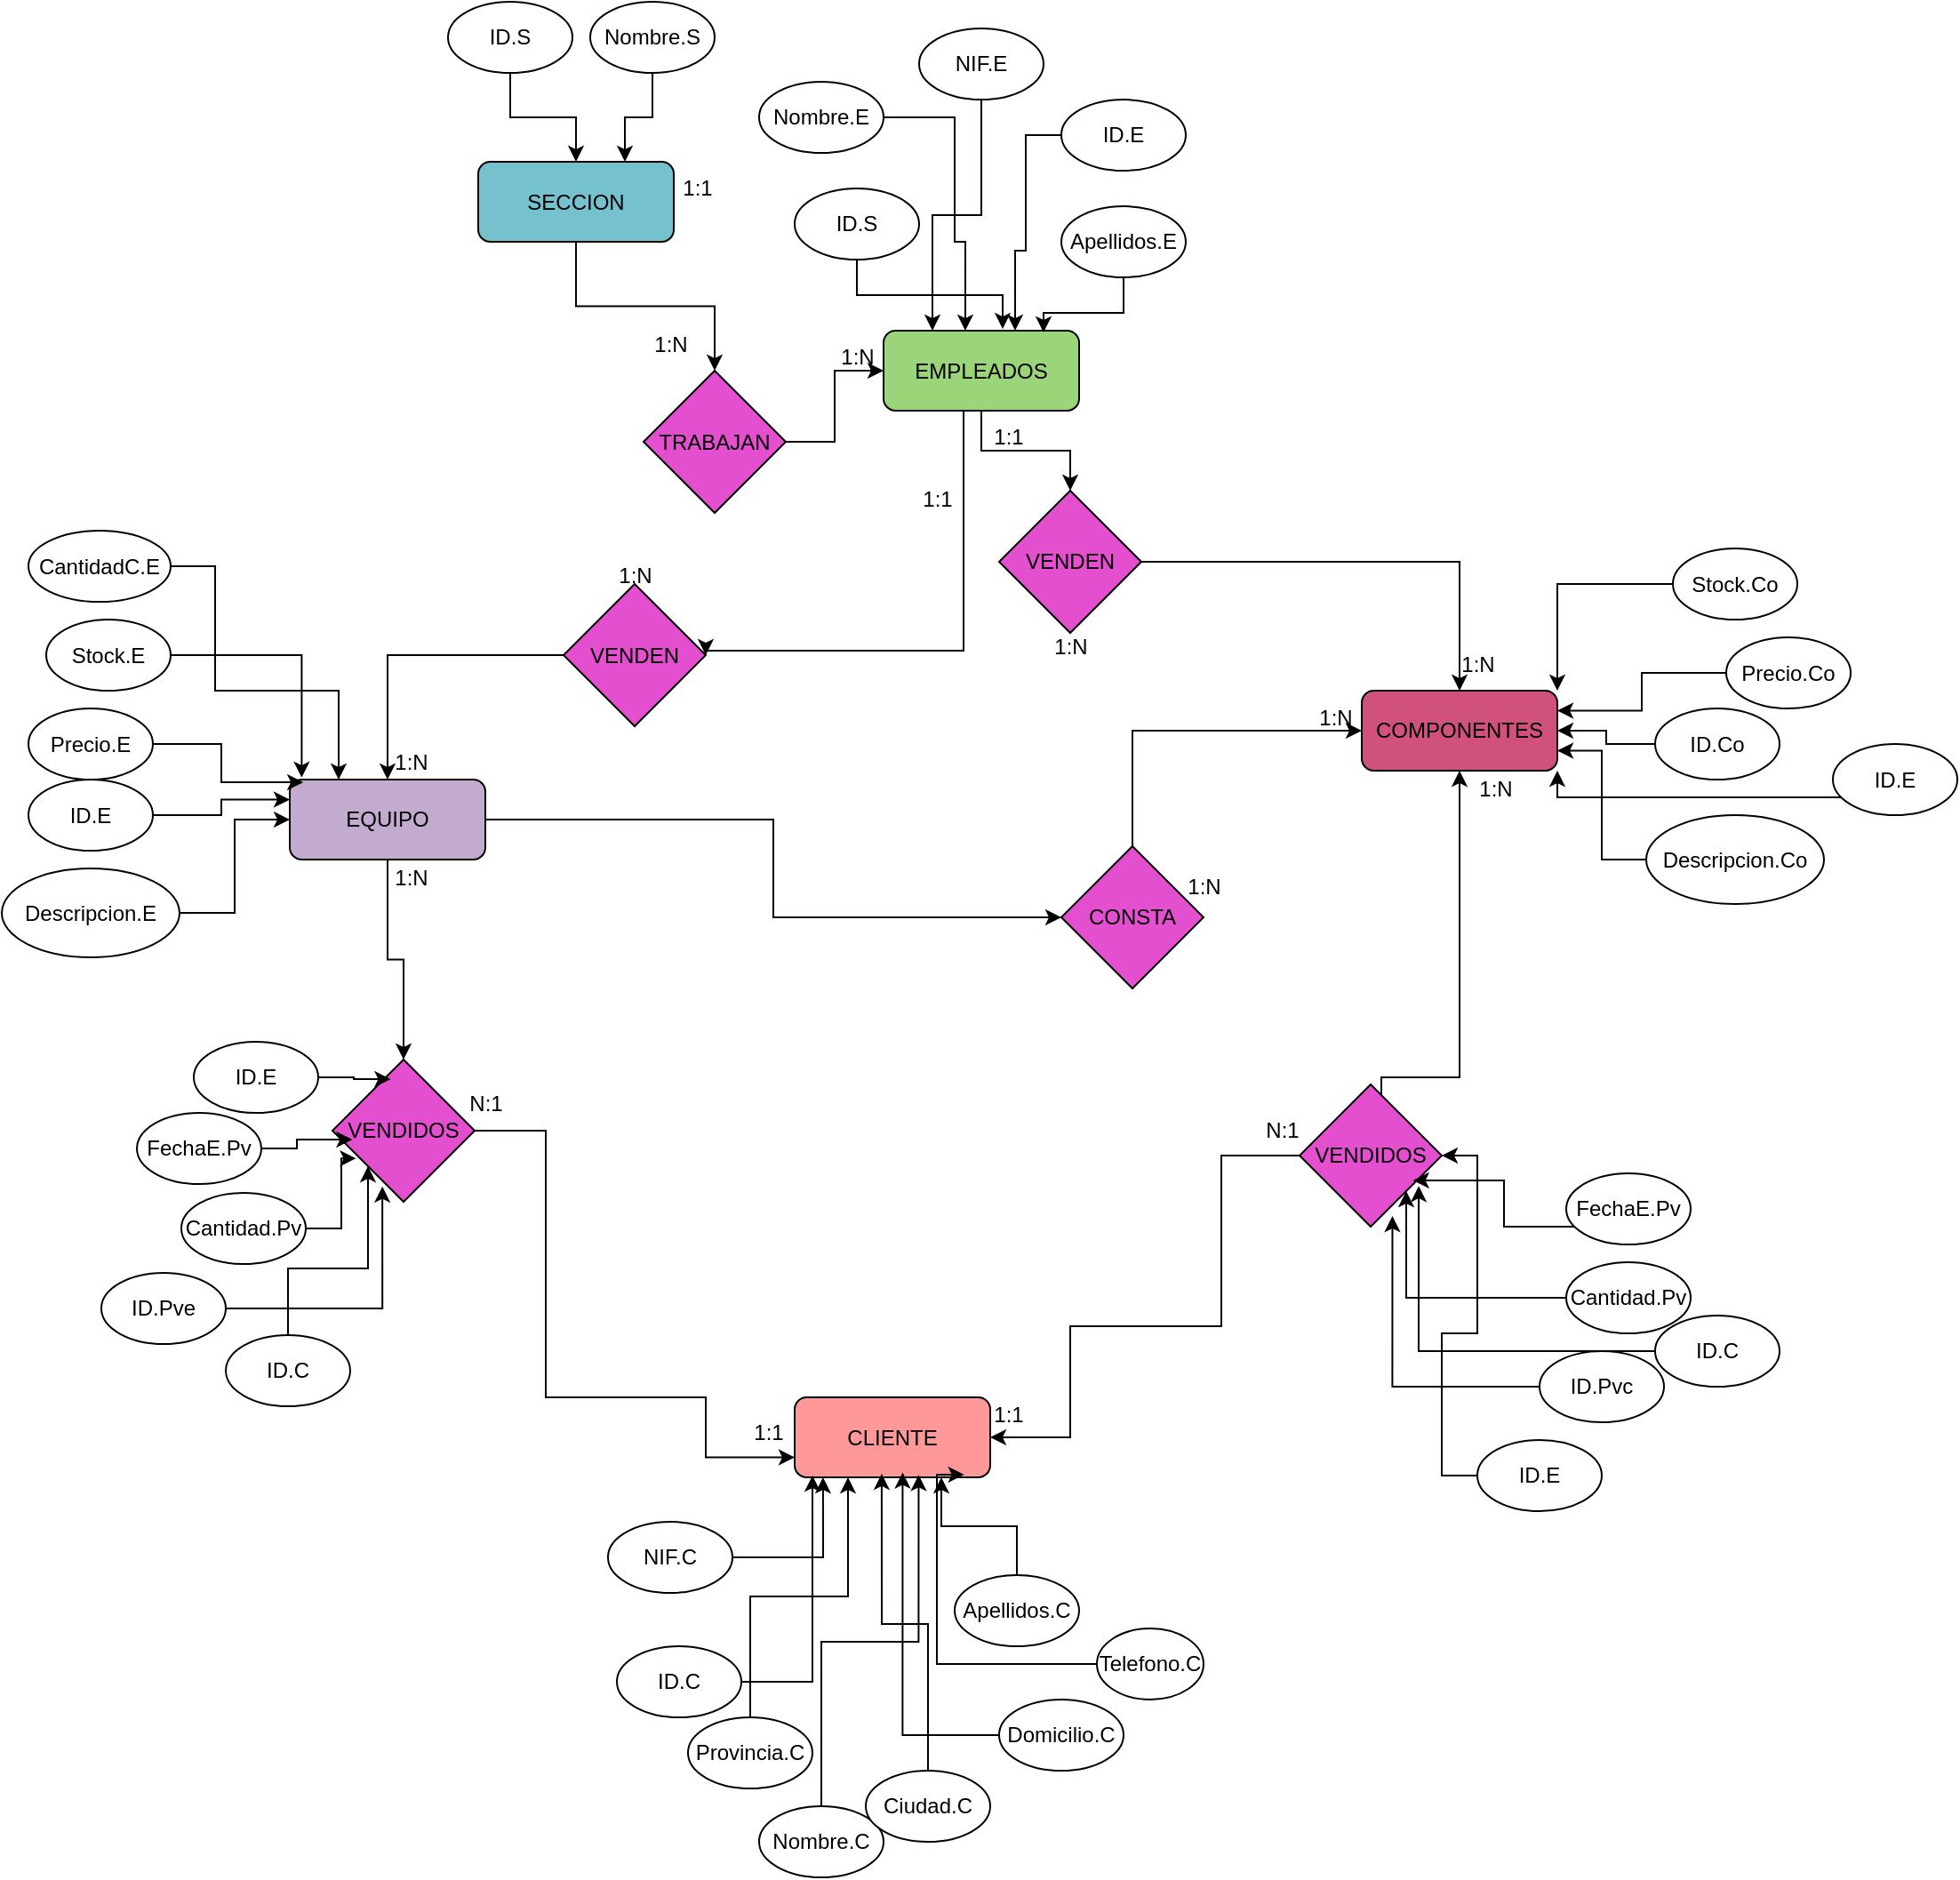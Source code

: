 <mxfile version="26.2.14">
  <diagram name="Page-1" id="uG6kQtADmVbgrD_DwnVc">
    <mxGraphModel dx="2670" dy="2177" grid="1" gridSize="10" guides="1" tooltips="1" connect="1" arrows="1" fold="1" page="1" pageScale="1" pageWidth="827" pageHeight="1169" math="0" shadow="0">
      <root>
        <mxCell id="0" />
        <mxCell id="1" parent="0" />
        <mxCell id="oPdE8PlXWUorUfJiOUyH-1" value="" style="edgeStyle=orthogonalEdgeStyle;rounded=0;orthogonalLoop=1;jettySize=auto;html=1;" edge="1" parent="1" source="oPdE8PlXWUorUfJiOUyH-3" target="oPdE8PlXWUorUfJiOUyH-81">
          <mxGeometry relative="1" as="geometry" />
        </mxCell>
        <mxCell id="oPdE8PlXWUorUfJiOUyH-2" value="" style="edgeStyle=orthogonalEdgeStyle;rounded=0;orthogonalLoop=1;jettySize=auto;html=1;" edge="1" parent="1" source="oPdE8PlXWUorUfJiOUyH-3" target="oPdE8PlXWUorUfJiOUyH-21">
          <mxGeometry relative="1" as="geometry" />
        </mxCell>
        <mxCell id="oPdE8PlXWUorUfJiOUyH-3" value="&lt;div&gt;EQUIPO&lt;span style=&quot;color: rgba(0, 0, 0, 0); font-family: monospace; font-size: 0px; text-align: start; text-wrap-mode: nowrap; background-color: transparent;&quot;&gt;%3CmxGraphModel%3E%3Croot%3E%3CmxCell%20id%3D%220%22%2F%3E%3CmxCell%20id%3D%221%22%20parent%3D%220%22%2F%3E%3CmxCell%20id%3D%222%22%20value%3D%22%26lt%3Bdiv%26gt%3BSUCURSAL%26lt%3B%2Fdiv%26gt%3B%22%20style%3D%22rounded%3D1%3BwhiteSpace%3Dwrap%3Bhtml%3D1%3BfillColor%3D%23FF8000%3B%22%20vertex%3D%221%22%20parent%3D%221%22%3E%3CmxGeometry%20x%3D%22-80%22%20y%3D%22287.5%22%20width%3D%22110%22%20height%3D%2245%22%20as%3D%22geometry%22%2F%3E%3C%2FmxCell%3E%3C%2Froot%3E%3C%2FmxGraphModel%3E&lt;/span&gt;&lt;/div&gt;" style="rounded=1;whiteSpace=wrap;html=1;fillColor=#C3ABD0;" vertex="1" parent="1">
          <mxGeometry x="-524" y="292.5" width="110" height="45" as="geometry" />
        </mxCell>
        <mxCell id="oPdE8PlXWUorUfJiOUyH-4" value="&lt;div&gt;COMPONENTES&lt;/div&gt;" style="rounded=1;whiteSpace=wrap;html=1;fillColor=#D0527C;" vertex="1" parent="1">
          <mxGeometry x="79" y="242.5" width="110" height="45" as="geometry" />
        </mxCell>
        <mxCell id="oPdE8PlXWUorUfJiOUyH-5" value="&lt;div&gt;CLIENTE&lt;/div&gt;" style="rounded=1;whiteSpace=wrap;html=1;fillColor=#FF9999;" vertex="1" parent="1">
          <mxGeometry x="-240" y="640" width="110" height="45" as="geometry" />
        </mxCell>
        <mxCell id="oPdE8PlXWUorUfJiOUyH-6" style="edgeStyle=orthogonalEdgeStyle;rounded=0;orthogonalLoop=1;jettySize=auto;html=1;entryX=0.5;entryY=0;entryDx=0;entryDy=0;" edge="1" parent="1" source="oPdE8PlXWUorUfJiOUyH-8" target="oPdE8PlXWUorUfJiOUyH-16">
          <mxGeometry relative="1" as="geometry" />
        </mxCell>
        <mxCell id="oPdE8PlXWUorUfJiOUyH-7" style="edgeStyle=orthogonalEdgeStyle;rounded=0;orthogonalLoop=1;jettySize=auto;html=1;entryX=1;entryY=0.5;entryDx=0;entryDy=0;" edge="1" parent="1" source="oPdE8PlXWUorUfJiOUyH-8" target="oPdE8PlXWUorUfJiOUyH-14">
          <mxGeometry relative="1" as="geometry">
            <Array as="points">
              <mxPoint x="-145" y="220" />
              <mxPoint x="-290" y="220" />
            </Array>
          </mxGeometry>
        </mxCell>
        <mxCell id="oPdE8PlXWUorUfJiOUyH-8" value="&lt;div&gt;EMPLEADOS&lt;/div&gt;" style="rounded=1;whiteSpace=wrap;html=1;fillColor=#9AD57A;" vertex="1" parent="1">
          <mxGeometry x="-190" y="40" width="110" height="45" as="geometry" />
        </mxCell>
        <mxCell id="oPdE8PlXWUorUfJiOUyH-9" value="" style="edgeStyle=orthogonalEdgeStyle;rounded=0;orthogonalLoop=1;jettySize=auto;html=1;" edge="1" parent="1" source="oPdE8PlXWUorUfJiOUyH-10" target="oPdE8PlXWUorUfJiOUyH-12">
          <mxGeometry relative="1" as="geometry" />
        </mxCell>
        <mxCell id="oPdE8PlXWUorUfJiOUyH-10" value="SECCION" style="rounded=1;whiteSpace=wrap;html=1;fillColor=#75C1CD;" vertex="1" parent="1">
          <mxGeometry x="-418" y="-55" width="110" height="45" as="geometry" />
        </mxCell>
        <mxCell id="oPdE8PlXWUorUfJiOUyH-11" value="" style="edgeStyle=orthogonalEdgeStyle;rounded=0;orthogonalLoop=1;jettySize=auto;html=1;" edge="1" parent="1" source="oPdE8PlXWUorUfJiOUyH-12" target="oPdE8PlXWUorUfJiOUyH-8">
          <mxGeometry relative="1" as="geometry" />
        </mxCell>
        <mxCell id="oPdE8PlXWUorUfJiOUyH-12" value="TRABAJAN" style="rhombus;whiteSpace=wrap;html=1;fillColor=#E44FCF;" vertex="1" parent="1">
          <mxGeometry x="-325" y="62.5" width="80" height="80" as="geometry" />
        </mxCell>
        <mxCell id="oPdE8PlXWUorUfJiOUyH-13" value="" style="edgeStyle=orthogonalEdgeStyle;rounded=0;orthogonalLoop=1;jettySize=auto;html=1;" edge="1" parent="1" source="oPdE8PlXWUorUfJiOUyH-14" target="oPdE8PlXWUorUfJiOUyH-3">
          <mxGeometry relative="1" as="geometry" />
        </mxCell>
        <mxCell id="oPdE8PlXWUorUfJiOUyH-14" value="VENDEN" style="rhombus;whiteSpace=wrap;html=1;fillColor=#E44FCF;" vertex="1" parent="1">
          <mxGeometry x="-370" y="182.5" width="80" height="80" as="geometry" />
        </mxCell>
        <mxCell id="oPdE8PlXWUorUfJiOUyH-15" value="" style="edgeStyle=orthogonalEdgeStyle;rounded=0;orthogonalLoop=1;jettySize=auto;html=1;" edge="1" parent="1" source="oPdE8PlXWUorUfJiOUyH-16" target="oPdE8PlXWUorUfJiOUyH-4">
          <mxGeometry relative="1" as="geometry" />
        </mxCell>
        <mxCell id="oPdE8PlXWUorUfJiOUyH-16" value="VENDEN" style="rhombus;whiteSpace=wrap;html=1;fillColor=#E44FCF;" vertex="1" parent="1">
          <mxGeometry x="-125" y="130" width="80" height="80" as="geometry" />
        </mxCell>
        <mxCell id="oPdE8PlXWUorUfJiOUyH-17" value="" style="edgeStyle=orthogonalEdgeStyle;rounded=0;orthogonalLoop=1;jettySize=auto;html=1;" edge="1" parent="1" source="oPdE8PlXWUorUfJiOUyH-19" target="oPdE8PlXWUorUfJiOUyH-4">
          <mxGeometry relative="1" as="geometry">
            <Array as="points">
              <mxPoint x="90" y="460" />
              <mxPoint x="134" y="460" />
            </Array>
          </mxGeometry>
        </mxCell>
        <mxCell id="oPdE8PlXWUorUfJiOUyH-18" style="edgeStyle=orthogonalEdgeStyle;rounded=0;orthogonalLoop=1;jettySize=auto;html=1;entryX=1;entryY=0.5;entryDx=0;entryDy=0;" edge="1" parent="1" source="oPdE8PlXWUorUfJiOUyH-19" target="oPdE8PlXWUorUfJiOUyH-5">
          <mxGeometry relative="1" as="geometry">
            <Array as="points">
              <mxPoint y="600" />
              <mxPoint x="-85" y="600" />
              <mxPoint x="-85" y="663" />
            </Array>
          </mxGeometry>
        </mxCell>
        <mxCell id="oPdE8PlXWUorUfJiOUyH-19" value="VENDIDOS" style="rhombus;whiteSpace=wrap;html=1;fillColor=#E44FCF;" vertex="1" parent="1">
          <mxGeometry x="44" y="464" width="80" height="80" as="geometry" />
        </mxCell>
        <mxCell id="oPdE8PlXWUorUfJiOUyH-20" style="edgeStyle=orthogonalEdgeStyle;rounded=0;orthogonalLoop=1;jettySize=auto;html=1;entryX=0;entryY=0.75;entryDx=0;entryDy=0;" edge="1" parent="1" source="oPdE8PlXWUorUfJiOUyH-21" target="oPdE8PlXWUorUfJiOUyH-5">
          <mxGeometry relative="1" as="geometry">
            <Array as="points">
              <mxPoint x="-380" y="640" />
              <mxPoint x="-290" y="640" />
              <mxPoint x="-290" y="674" />
            </Array>
          </mxGeometry>
        </mxCell>
        <mxCell id="oPdE8PlXWUorUfJiOUyH-21" value="VENDIDOS" style="rhombus;whiteSpace=wrap;html=1;fillColor=#E44FCF;" vertex="1" parent="1">
          <mxGeometry x="-500" y="450" width="80" height="80" as="geometry" />
        </mxCell>
        <mxCell id="oPdE8PlXWUorUfJiOUyH-22" value="Nombre.E" style="ellipse;whiteSpace=wrap;html=1;" vertex="1" parent="1">
          <mxGeometry x="-260" y="-100" width="70" height="40" as="geometry" />
        </mxCell>
        <mxCell id="oPdE8PlXWUorUfJiOUyH-23" value="Apellidos.E" style="ellipse;whiteSpace=wrap;html=1;" vertex="1" parent="1">
          <mxGeometry x="-90" y="-30" width="70" height="40" as="geometry" />
        </mxCell>
        <mxCell id="oPdE8PlXWUorUfJiOUyH-24" value="ID.E" style="ellipse;whiteSpace=wrap;html=1;" vertex="1" parent="1">
          <mxGeometry x="-90" y="-90" width="70" height="40" as="geometry" />
        </mxCell>
        <mxCell id="oPdE8PlXWUorUfJiOUyH-25" style="edgeStyle=orthogonalEdgeStyle;rounded=0;orthogonalLoop=1;jettySize=auto;html=1;entryX=0.25;entryY=0;entryDx=0;entryDy=0;" edge="1" parent="1" source="oPdE8PlXWUorUfJiOUyH-26" target="oPdE8PlXWUorUfJiOUyH-8">
          <mxGeometry relative="1" as="geometry" />
        </mxCell>
        <mxCell id="oPdE8PlXWUorUfJiOUyH-26" value="NIF.E" style="ellipse;whiteSpace=wrap;html=1;" vertex="1" parent="1">
          <mxGeometry x="-170" y="-130" width="70" height="40" as="geometry" />
        </mxCell>
        <mxCell id="oPdE8PlXWUorUfJiOUyH-27" value="ID.S" style="ellipse;whiteSpace=wrap;html=1;" vertex="1" parent="1">
          <mxGeometry x="-240" y="-40" width="70" height="40" as="geometry" />
        </mxCell>
        <mxCell id="oPdE8PlXWUorUfJiOUyH-28" style="edgeStyle=orthogonalEdgeStyle;rounded=0;orthogonalLoop=1;jettySize=auto;html=1;entryX=0.818;entryY=0.022;entryDx=0;entryDy=0;entryPerimeter=0;" edge="1" parent="1" source="oPdE8PlXWUorUfJiOUyH-23" target="oPdE8PlXWUorUfJiOUyH-8">
          <mxGeometry relative="1" as="geometry" />
        </mxCell>
        <mxCell id="oPdE8PlXWUorUfJiOUyH-29" style="edgeStyle=orthogonalEdgeStyle;rounded=0;orthogonalLoop=1;jettySize=auto;html=1;entryX=0.609;entryY=-0.022;entryDx=0;entryDy=0;entryPerimeter=0;" edge="1" parent="1" source="oPdE8PlXWUorUfJiOUyH-27" target="oPdE8PlXWUorUfJiOUyH-8">
          <mxGeometry relative="1" as="geometry" />
        </mxCell>
        <mxCell id="oPdE8PlXWUorUfJiOUyH-30" style="edgeStyle=orthogonalEdgeStyle;rounded=0;orthogonalLoop=1;jettySize=auto;html=1;entryX=0.418;entryY=0;entryDx=0;entryDy=0;entryPerimeter=0;" edge="1" parent="1" source="oPdE8PlXWUorUfJiOUyH-22" target="oPdE8PlXWUorUfJiOUyH-8">
          <mxGeometry relative="1" as="geometry">
            <Array as="points">
              <mxPoint x="-150" y="-80" />
              <mxPoint x="-150" y="-10" />
              <mxPoint x="-144" y="-10" />
            </Array>
          </mxGeometry>
        </mxCell>
        <mxCell id="oPdE8PlXWUorUfJiOUyH-31" style="edgeStyle=orthogonalEdgeStyle;rounded=0;orthogonalLoop=1;jettySize=auto;html=1;" edge="1" parent="1" source="oPdE8PlXWUorUfJiOUyH-24">
          <mxGeometry relative="1" as="geometry">
            <mxPoint x="-116" y="40" as="targetPoint" />
            <Array as="points">
              <mxPoint x="-110" y="-70" />
              <mxPoint x="-110" y="-5" />
              <mxPoint x="-116" y="-5" />
            </Array>
          </mxGeometry>
        </mxCell>
        <mxCell id="oPdE8PlXWUorUfJiOUyH-32" value="Nombre.C" style="ellipse;whiteSpace=wrap;html=1;direction=west;" vertex="1" parent="1">
          <mxGeometry x="-260" y="870" width="70" height="40" as="geometry" />
        </mxCell>
        <mxCell id="oPdE8PlXWUorUfJiOUyH-33" style="edgeStyle=orthogonalEdgeStyle;rounded=0;orthogonalLoop=1;jettySize=auto;html=1;entryX=0.75;entryY=1;entryDx=0;entryDy=0;" edge="1" parent="1" source="oPdE8PlXWUorUfJiOUyH-34" target="oPdE8PlXWUorUfJiOUyH-5">
          <mxGeometry relative="1" as="geometry" />
        </mxCell>
        <mxCell id="oPdE8PlXWUorUfJiOUyH-34" value="Apellidos.C" style="ellipse;whiteSpace=wrap;html=1;" vertex="1" parent="1">
          <mxGeometry x="-150" y="740" width="70" height="40" as="geometry" />
        </mxCell>
        <mxCell id="oPdE8PlXWUorUfJiOUyH-35" value="ID.C" style="ellipse;whiteSpace=wrap;html=1;" vertex="1" parent="1">
          <mxGeometry x="-340" y="780" width="70" height="40" as="geometry" />
        </mxCell>
        <mxCell id="oPdE8PlXWUorUfJiOUyH-36" value="Domicilio.C" style="ellipse;whiteSpace=wrap;html=1;" vertex="1" parent="1">
          <mxGeometry x="-125" y="810" width="70" height="40" as="geometry" />
        </mxCell>
        <mxCell id="oPdE8PlXWUorUfJiOUyH-37" value="Telefono.C" style="ellipse;whiteSpace=wrap;html=1;" vertex="1" parent="1">
          <mxGeometry x="-70" y="770" width="60" height="40" as="geometry" />
        </mxCell>
        <mxCell id="oPdE8PlXWUorUfJiOUyH-38" value="NIF.C" style="ellipse;whiteSpace=wrap;html=1;" vertex="1" parent="1">
          <mxGeometry x="-345" y="710" width="70" height="40" as="geometry" />
        </mxCell>
        <mxCell id="oPdE8PlXWUorUfJiOUyH-39" value="Ciudad.C" style="ellipse;whiteSpace=wrap;html=1;" vertex="1" parent="1">
          <mxGeometry x="-200" y="850" width="70" height="40" as="geometry" />
        </mxCell>
        <mxCell id="oPdE8PlXWUorUfJiOUyH-40" style="edgeStyle=orthogonalEdgeStyle;rounded=0;orthogonalLoop=1;jettySize=auto;html=1;" edge="1" parent="1" source="oPdE8PlXWUorUfJiOUyH-41" target="oPdE8PlXWUorUfJiOUyH-5">
          <mxGeometry relative="1" as="geometry">
            <mxPoint x="-210" y="690" as="targetPoint" />
            <Array as="points">
              <mxPoint x="-265" y="752" />
              <mxPoint x="-210" y="752" />
            </Array>
          </mxGeometry>
        </mxCell>
        <mxCell id="oPdE8PlXWUorUfJiOUyH-41" value="Provincia.C" style="ellipse;whiteSpace=wrap;html=1;" vertex="1" parent="1">
          <mxGeometry x="-300" y="820" width="70" height="40" as="geometry" />
        </mxCell>
        <mxCell id="oPdE8PlXWUorUfJiOUyH-42" style="edgeStyle=orthogonalEdgeStyle;rounded=0;orthogonalLoop=1;jettySize=auto;html=1;entryX=0.634;entryY=0.97;entryDx=0;entryDy=0;entryPerimeter=0;" edge="1" parent="1" source="oPdE8PlXWUorUfJiOUyH-32" target="oPdE8PlXWUorUfJiOUyH-5">
          <mxGeometry relative="1" as="geometry" />
        </mxCell>
        <mxCell id="oPdE8PlXWUorUfJiOUyH-43" style="edgeStyle=orthogonalEdgeStyle;rounded=0;orthogonalLoop=1;jettySize=auto;html=1;entryX=0.145;entryY=1;entryDx=0;entryDy=0;entryPerimeter=0;" edge="1" parent="1" source="oPdE8PlXWUorUfJiOUyH-38" target="oPdE8PlXWUorUfJiOUyH-5">
          <mxGeometry relative="1" as="geometry" />
        </mxCell>
        <mxCell id="oPdE8PlXWUorUfJiOUyH-44" style="edgeStyle=orthogonalEdgeStyle;rounded=0;orthogonalLoop=1;jettySize=auto;html=1;entryX=0.091;entryY=0.978;entryDx=0;entryDy=0;entryPerimeter=0;" edge="1" parent="1" source="oPdE8PlXWUorUfJiOUyH-35" target="oPdE8PlXWUorUfJiOUyH-5">
          <mxGeometry relative="1" as="geometry" />
        </mxCell>
        <mxCell id="oPdE8PlXWUorUfJiOUyH-45" style="edgeStyle=orthogonalEdgeStyle;rounded=0;orthogonalLoop=1;jettySize=auto;html=1;entryX=0.445;entryY=0.955;entryDx=0;entryDy=0;entryPerimeter=0;" edge="1" parent="1" source="oPdE8PlXWUorUfJiOUyH-39" target="oPdE8PlXWUorUfJiOUyH-5">
          <mxGeometry relative="1" as="geometry" />
        </mxCell>
        <mxCell id="oPdE8PlXWUorUfJiOUyH-46" style="edgeStyle=orthogonalEdgeStyle;rounded=0;orthogonalLoop=1;jettySize=auto;html=1;entryX=0.552;entryY=0.939;entryDx=0;entryDy=0;entryPerimeter=0;" edge="1" parent="1" source="oPdE8PlXWUorUfJiOUyH-36" target="oPdE8PlXWUorUfJiOUyH-5">
          <mxGeometry relative="1" as="geometry" />
        </mxCell>
        <mxCell id="oPdE8PlXWUorUfJiOUyH-47" value="" style="edgeStyle=orthogonalEdgeStyle;rounded=0;orthogonalLoop=1;jettySize=auto;html=1;" edge="1" parent="1" source="oPdE8PlXWUorUfJiOUyH-48" target="oPdE8PlXWUorUfJiOUyH-4">
          <mxGeometry relative="1" as="geometry" />
        </mxCell>
        <mxCell id="oPdE8PlXWUorUfJiOUyH-48" value="ID.Co" style="ellipse;whiteSpace=wrap;html=1;" vertex="1" parent="1">
          <mxGeometry x="244" y="252.5" width="70" height="40" as="geometry" />
        </mxCell>
        <mxCell id="oPdE8PlXWUorUfJiOUyH-49" style="edgeStyle=orthogonalEdgeStyle;rounded=0;orthogonalLoop=1;jettySize=auto;html=1;entryX=1;entryY=0.75;entryDx=0;entryDy=0;" edge="1" parent="1" source="oPdE8PlXWUorUfJiOUyH-50" target="oPdE8PlXWUorUfJiOUyH-4">
          <mxGeometry relative="1" as="geometry" />
        </mxCell>
        <mxCell id="oPdE8PlXWUorUfJiOUyH-50" value="Descripcion.Co" style="ellipse;whiteSpace=wrap;html=1;" vertex="1" parent="1">
          <mxGeometry x="239" y="312.5" width="100" height="50" as="geometry" />
        </mxCell>
        <mxCell id="oPdE8PlXWUorUfJiOUyH-51" style="edgeStyle=orthogonalEdgeStyle;rounded=0;orthogonalLoop=1;jettySize=auto;html=1;entryX=1;entryY=0.25;entryDx=0;entryDy=0;" edge="1" parent="1" source="oPdE8PlXWUorUfJiOUyH-52" target="oPdE8PlXWUorUfJiOUyH-4">
          <mxGeometry relative="1" as="geometry" />
        </mxCell>
        <mxCell id="oPdE8PlXWUorUfJiOUyH-52" value="Precio.Co" style="ellipse;whiteSpace=wrap;html=1;" vertex="1" parent="1">
          <mxGeometry x="284" y="212.5" width="70" height="40" as="geometry" />
        </mxCell>
        <mxCell id="oPdE8PlXWUorUfJiOUyH-53" style="edgeStyle=orthogonalEdgeStyle;rounded=0;orthogonalLoop=1;jettySize=auto;html=1;entryX=1;entryY=0;entryDx=0;entryDy=0;" edge="1" parent="1" source="oPdE8PlXWUorUfJiOUyH-54" target="oPdE8PlXWUorUfJiOUyH-4">
          <mxGeometry relative="1" as="geometry" />
        </mxCell>
        <mxCell id="oPdE8PlXWUorUfJiOUyH-54" value="Stock.Co" style="ellipse;whiteSpace=wrap;html=1;" vertex="1" parent="1">
          <mxGeometry x="254" y="162.5" width="70" height="40" as="geometry" />
        </mxCell>
        <mxCell id="oPdE8PlXWUorUfJiOUyH-55" style="edgeStyle=orthogonalEdgeStyle;rounded=0;orthogonalLoop=1;jettySize=auto;html=1;entryX=0;entryY=0.25;entryDx=0;entryDy=0;" edge="1" parent="1" source="oPdE8PlXWUorUfJiOUyH-56" target="oPdE8PlXWUorUfJiOUyH-3">
          <mxGeometry relative="1" as="geometry">
            <mxPoint x="-526" y="302.5" as="targetPoint" />
          </mxGeometry>
        </mxCell>
        <mxCell id="oPdE8PlXWUorUfJiOUyH-56" value="ID.E" style="ellipse;whiteSpace=wrap;html=1;" vertex="1" parent="1">
          <mxGeometry x="-671" y="292.5" width="70" height="40" as="geometry" />
        </mxCell>
        <mxCell id="oPdE8PlXWUorUfJiOUyH-57" style="edgeStyle=orthogonalEdgeStyle;rounded=0;orthogonalLoop=1;jettySize=auto;html=1;entryX=0;entryY=0.5;entryDx=0;entryDy=0;" edge="1" parent="1" source="oPdE8PlXWUorUfJiOUyH-58" target="oPdE8PlXWUorUfJiOUyH-3">
          <mxGeometry relative="1" as="geometry" />
        </mxCell>
        <mxCell id="oPdE8PlXWUorUfJiOUyH-58" value="Descripcion.E" style="ellipse;whiteSpace=wrap;html=1;" vertex="1" parent="1">
          <mxGeometry x="-686" y="342.5" width="100" height="50" as="geometry" />
        </mxCell>
        <mxCell id="oPdE8PlXWUorUfJiOUyH-59" value="Precio.E" style="ellipse;whiteSpace=wrap;html=1;" vertex="1" parent="1">
          <mxGeometry x="-671" y="252.5" width="70" height="40" as="geometry" />
        </mxCell>
        <mxCell id="oPdE8PlXWUorUfJiOUyH-60" value="Stock.E" style="ellipse;whiteSpace=wrap;html=1;" vertex="1" parent="1">
          <mxGeometry x="-661" y="202.5" width="70" height="40" as="geometry" />
        </mxCell>
        <mxCell id="oPdE8PlXWUorUfJiOUyH-61" style="edgeStyle=orthogonalEdgeStyle;rounded=0;orthogonalLoop=1;jettySize=auto;html=1;entryX=0.069;entryY=0.034;entryDx=0;entryDy=0;entryPerimeter=0;" edge="1" parent="1" source="oPdE8PlXWUorUfJiOUyH-59" target="oPdE8PlXWUorUfJiOUyH-3">
          <mxGeometry relative="1" as="geometry" />
        </mxCell>
        <mxCell id="oPdE8PlXWUorUfJiOUyH-62" style="edgeStyle=orthogonalEdgeStyle;rounded=0;orthogonalLoop=1;jettySize=auto;html=1;entryX=0.061;entryY=-0.024;entryDx=0;entryDy=0;entryPerimeter=0;" edge="1" parent="1" source="oPdE8PlXWUorUfJiOUyH-60" target="oPdE8PlXWUorUfJiOUyH-3">
          <mxGeometry relative="1" as="geometry" />
        </mxCell>
        <mxCell id="oPdE8PlXWUorUfJiOUyH-63" style="edgeStyle=orthogonalEdgeStyle;rounded=0;orthogonalLoop=1;jettySize=auto;html=1;entryX=0.867;entryY=0.966;entryDx=0;entryDy=0;entryPerimeter=0;" edge="1" parent="1" source="oPdE8PlXWUorUfJiOUyH-37" target="oPdE8PlXWUorUfJiOUyH-5">
          <mxGeometry relative="1" as="geometry">
            <Array as="points">
              <mxPoint x="-160" y="790" />
              <mxPoint x="-160" y="683" />
            </Array>
          </mxGeometry>
        </mxCell>
        <mxCell id="oPdE8PlXWUorUfJiOUyH-64" style="edgeStyle=orthogonalEdgeStyle;rounded=0;orthogonalLoop=1;jettySize=auto;html=1;entryX=1;entryY=1;entryDx=0;entryDy=0;" edge="1" parent="1" source="oPdE8PlXWUorUfJiOUyH-65" target="oPdE8PlXWUorUfJiOUyH-19">
          <mxGeometry relative="1" as="geometry" />
        </mxCell>
        <mxCell id="oPdE8PlXWUorUfJiOUyH-65" value="Cantidad.Pv" style="ellipse;whiteSpace=wrap;html=1;" vertex="1" parent="1">
          <mxGeometry x="194" y="564" width="70" height="40" as="geometry" />
        </mxCell>
        <mxCell id="oPdE8PlXWUorUfJiOUyH-66" value="FechaE.Pv" style="ellipse;whiteSpace=wrap;html=1;" vertex="1" parent="1">
          <mxGeometry x="194" y="514" width="70" height="40" as="geometry" />
        </mxCell>
        <mxCell id="oPdE8PlXWUorUfJiOUyH-67" style="edgeStyle=orthogonalEdgeStyle;rounded=0;orthogonalLoop=1;jettySize=auto;html=1;entryX=0.798;entryY=0.675;entryDx=0;entryDy=0;entryPerimeter=0;" edge="1" parent="1" source="oPdE8PlXWUorUfJiOUyH-66" target="oPdE8PlXWUorUfJiOUyH-19">
          <mxGeometry relative="1" as="geometry">
            <Array as="points">
              <mxPoint x="159" y="544" />
              <mxPoint x="159" y="518" />
            </Array>
          </mxGeometry>
        </mxCell>
        <mxCell id="oPdE8PlXWUorUfJiOUyH-68" value="Cantidad.Pv" style="ellipse;whiteSpace=wrap;html=1;" vertex="1" parent="1">
          <mxGeometry x="-585" y="525" width="70" height="40" as="geometry" />
        </mxCell>
        <mxCell id="oPdE8PlXWUorUfJiOUyH-69" value="FechaE.Pv" style="ellipse;whiteSpace=wrap;html=1;" vertex="1" parent="1">
          <mxGeometry x="-610" y="480" width="70" height="40" as="geometry" />
        </mxCell>
        <mxCell id="oPdE8PlXWUorUfJiOUyH-70" value="ID.C" style="ellipse;whiteSpace=wrap;html=1;" vertex="1" parent="1">
          <mxGeometry x="244" y="594" width="70" height="40" as="geometry" />
        </mxCell>
        <mxCell id="oPdE8PlXWUorUfJiOUyH-71" value="ID.Pvc" style="ellipse;whiteSpace=wrap;html=1;" vertex="1" parent="1">
          <mxGeometry x="179" y="614" width="70" height="40" as="geometry" />
        </mxCell>
        <mxCell id="oPdE8PlXWUorUfJiOUyH-72" value="ID.Pve" style="ellipse;whiteSpace=wrap;html=1;" vertex="1" parent="1">
          <mxGeometry x="-630" y="570" width="70" height="40" as="geometry" />
        </mxCell>
        <mxCell id="oPdE8PlXWUorUfJiOUyH-73" style="edgeStyle=orthogonalEdgeStyle;rounded=0;orthogonalLoop=1;jettySize=auto;html=1;entryX=0;entryY=1;entryDx=0;entryDy=0;" edge="1" parent="1" source="oPdE8PlXWUorUfJiOUyH-74" target="oPdE8PlXWUorUfJiOUyH-21">
          <mxGeometry relative="1" as="geometry" />
        </mxCell>
        <mxCell id="oPdE8PlXWUorUfJiOUyH-74" value="ID.C" style="ellipse;whiteSpace=wrap;html=1;" vertex="1" parent="1">
          <mxGeometry x="-560" y="605" width="70" height="40" as="geometry" />
        </mxCell>
        <mxCell id="oPdE8PlXWUorUfJiOUyH-75" style="edgeStyle=orthogonalEdgeStyle;rounded=0;orthogonalLoop=1;jettySize=auto;html=1;entryX=0.838;entryY=0.714;entryDx=0;entryDy=0;entryPerimeter=0;" edge="1" parent="1" source="oPdE8PlXWUorUfJiOUyH-70" target="oPdE8PlXWUorUfJiOUyH-19">
          <mxGeometry relative="1" as="geometry" />
        </mxCell>
        <mxCell id="oPdE8PlXWUorUfJiOUyH-76" style="edgeStyle=orthogonalEdgeStyle;rounded=0;orthogonalLoop=1;jettySize=auto;html=1;entryX=0.653;entryY=0.925;entryDx=0;entryDy=0;entryPerimeter=0;" edge="1" parent="1" source="oPdE8PlXWUorUfJiOUyH-71" target="oPdE8PlXWUorUfJiOUyH-19">
          <mxGeometry relative="1" as="geometry" />
        </mxCell>
        <mxCell id="oPdE8PlXWUorUfJiOUyH-77" style="edgeStyle=orthogonalEdgeStyle;rounded=0;orthogonalLoop=1;jettySize=auto;html=1;entryX=0.351;entryY=0.892;entryDx=0;entryDy=0;entryPerimeter=0;" edge="1" parent="1" source="oPdE8PlXWUorUfJiOUyH-72" target="oPdE8PlXWUorUfJiOUyH-21">
          <mxGeometry relative="1" as="geometry" />
        </mxCell>
        <mxCell id="oPdE8PlXWUorUfJiOUyH-78" style="edgeStyle=orthogonalEdgeStyle;rounded=0;orthogonalLoop=1;jettySize=auto;html=1;entryX=0.14;entryY=0.563;entryDx=0;entryDy=0;entryPerimeter=0;" edge="1" parent="1" source="oPdE8PlXWUorUfJiOUyH-69" target="oPdE8PlXWUorUfJiOUyH-21">
          <mxGeometry relative="1" as="geometry" />
        </mxCell>
        <mxCell id="oPdE8PlXWUorUfJiOUyH-79" style="edgeStyle=orthogonalEdgeStyle;rounded=0;orthogonalLoop=1;jettySize=auto;html=1;entryX=0.166;entryY=0.695;entryDx=0;entryDy=0;entryPerimeter=0;" edge="1" parent="1" source="oPdE8PlXWUorUfJiOUyH-68" target="oPdE8PlXWUorUfJiOUyH-21">
          <mxGeometry relative="1" as="geometry" />
        </mxCell>
        <mxCell id="oPdE8PlXWUorUfJiOUyH-112" style="edgeStyle=orthogonalEdgeStyle;rounded=0;orthogonalLoop=1;jettySize=auto;html=1;entryX=0;entryY=0.5;entryDx=0;entryDy=0;" edge="1" parent="1" source="oPdE8PlXWUorUfJiOUyH-81" target="oPdE8PlXWUorUfJiOUyH-4">
          <mxGeometry relative="1" as="geometry">
            <Array as="points">
              <mxPoint x="-50" y="265" />
            </Array>
          </mxGeometry>
        </mxCell>
        <mxCell id="oPdE8PlXWUorUfJiOUyH-81" value="CONSTA" style="rhombus;whiteSpace=wrap;html=1;fillColor=#E44FCF;" vertex="1" parent="1">
          <mxGeometry x="-90" y="330" width="80" height="80" as="geometry" />
        </mxCell>
        <mxCell id="oPdE8PlXWUorUfJiOUyH-82" style="edgeStyle=orthogonalEdgeStyle;rounded=0;orthogonalLoop=1;jettySize=auto;html=1;entryX=0.25;entryY=0;entryDx=0;entryDy=0;" edge="1" parent="1" source="oPdE8PlXWUorUfJiOUyH-83" target="oPdE8PlXWUorUfJiOUyH-3">
          <mxGeometry relative="1" as="geometry">
            <Array as="points">
              <mxPoint x="-566" y="172.5" />
              <mxPoint x="-566" y="242.5" />
              <mxPoint x="-496" y="242.5" />
            </Array>
          </mxGeometry>
        </mxCell>
        <mxCell id="oPdE8PlXWUorUfJiOUyH-83" value="CantidadC.E" style="ellipse;whiteSpace=wrap;html=1;" vertex="1" parent="1">
          <mxGeometry x="-671" y="152.5" width="80" height="40" as="geometry" />
        </mxCell>
        <mxCell id="oPdE8PlXWUorUfJiOUyH-84" style="edgeStyle=orthogonalEdgeStyle;rounded=0;orthogonalLoop=1;jettySize=auto;html=1;entryX=0.5;entryY=0;entryDx=0;entryDy=0;" edge="1" parent="1" source="oPdE8PlXWUorUfJiOUyH-85" target="oPdE8PlXWUorUfJiOUyH-10">
          <mxGeometry relative="1" as="geometry" />
        </mxCell>
        <mxCell id="oPdE8PlXWUorUfJiOUyH-85" value="ID.S" style="ellipse;whiteSpace=wrap;html=1;" vertex="1" parent="1">
          <mxGeometry x="-435" y="-145" width="70" height="40" as="geometry" />
        </mxCell>
        <mxCell id="oPdE8PlXWUorUfJiOUyH-86" style="edgeStyle=orthogonalEdgeStyle;rounded=0;orthogonalLoop=1;jettySize=auto;html=1;entryX=0.75;entryY=0;entryDx=0;entryDy=0;" edge="1" parent="1" source="oPdE8PlXWUorUfJiOUyH-87" target="oPdE8PlXWUorUfJiOUyH-10">
          <mxGeometry relative="1" as="geometry" />
        </mxCell>
        <mxCell id="oPdE8PlXWUorUfJiOUyH-87" value="Nombre.S" style="ellipse;whiteSpace=wrap;html=1;" vertex="1" parent="1">
          <mxGeometry x="-355" y="-145" width="70" height="40" as="geometry" />
        </mxCell>
        <mxCell id="oPdE8PlXWUorUfJiOUyH-88" style="edgeStyle=orthogonalEdgeStyle;rounded=0;orthogonalLoop=1;jettySize=auto;html=1;entryX=1;entryY=0.5;entryDx=0;entryDy=0;" edge="1" parent="1" source="oPdE8PlXWUorUfJiOUyH-89" target="oPdE8PlXWUorUfJiOUyH-19">
          <mxGeometry relative="1" as="geometry" />
        </mxCell>
        <mxCell id="oPdE8PlXWUorUfJiOUyH-89" value="ID.E" style="ellipse;whiteSpace=wrap;html=1;" vertex="1" parent="1">
          <mxGeometry x="144" y="664" width="70" height="40" as="geometry" />
        </mxCell>
        <mxCell id="oPdE8PlXWUorUfJiOUyH-90" value="ID.E" style="ellipse;whiteSpace=wrap;html=1;" vertex="1" parent="1">
          <mxGeometry x="-578" y="440" width="70" height="40" as="geometry" />
        </mxCell>
        <mxCell id="oPdE8PlXWUorUfJiOUyH-91" style="edgeStyle=orthogonalEdgeStyle;rounded=0;orthogonalLoop=1;jettySize=auto;html=1;entryX=0.409;entryY=0.138;entryDx=0;entryDy=0;entryPerimeter=0;" edge="1" parent="1" source="oPdE8PlXWUorUfJiOUyH-90" target="oPdE8PlXWUorUfJiOUyH-21">
          <mxGeometry relative="1" as="geometry" />
        </mxCell>
        <mxCell id="oPdE8PlXWUorUfJiOUyH-92" style="edgeStyle=orthogonalEdgeStyle;rounded=0;orthogonalLoop=1;jettySize=auto;html=1;entryX=1;entryY=1;entryDx=0;entryDy=0;" edge="1" parent="1" source="oPdE8PlXWUorUfJiOUyH-93" target="oPdE8PlXWUorUfJiOUyH-4">
          <mxGeometry relative="1" as="geometry">
            <Array as="points">
              <mxPoint x="189" y="302.5" />
            </Array>
          </mxGeometry>
        </mxCell>
        <mxCell id="oPdE8PlXWUorUfJiOUyH-93" value="ID.E" style="ellipse;whiteSpace=wrap;html=1;" vertex="1" parent="1">
          <mxGeometry x="344" y="272.5" width="70" height="40" as="geometry" />
        </mxCell>
        <mxCell id="oPdE8PlXWUorUfJiOUyH-94" value="1:N" style="text;html=1;align=center;verticalAlign=middle;resizable=0;points=[];autosize=1;strokeColor=none;fillColor=none;" vertex="1" parent="1">
          <mxGeometry x="-225" y="40" width="40" height="30" as="geometry" />
        </mxCell>
        <mxCell id="oPdE8PlXWUorUfJiOUyH-95" value="1:1" style="text;html=1;align=center;verticalAlign=middle;resizable=0;points=[];autosize=1;strokeColor=none;fillColor=none;" vertex="1" parent="1">
          <mxGeometry x="-315" y="-55" width="40" height="30" as="geometry" />
        </mxCell>
        <mxCell id="oPdE8PlXWUorUfJiOUyH-96" value="1:N" style="text;html=1;align=center;verticalAlign=middle;resizable=0;points=[];autosize=1;strokeColor=none;fillColor=none;" vertex="1" parent="1">
          <mxGeometry x="-330" y="32.5" width="40" height="30" as="geometry" />
        </mxCell>
        <mxCell id="oPdE8PlXWUorUfJiOUyH-97" value="1:N" style="text;html=1;align=center;verticalAlign=middle;resizable=0;points=[];autosize=1;strokeColor=none;fillColor=none;" vertex="1" parent="1">
          <mxGeometry x="-476" y="267.5" width="40" height="30" as="geometry" />
        </mxCell>
        <mxCell id="oPdE8PlXWUorUfJiOUyH-98" value="1:1" style="text;html=1;align=center;verticalAlign=middle;resizable=0;points=[];autosize=1;strokeColor=none;fillColor=none;" vertex="1" parent="1">
          <mxGeometry x="-180" y="120" width="40" height="30" as="geometry" />
        </mxCell>
        <mxCell id="oPdE8PlXWUorUfJiOUyH-99" value="1:N" style="text;html=1;align=center;verticalAlign=middle;resizable=0;points=[];autosize=1;strokeColor=none;fillColor=none;" vertex="1" parent="1">
          <mxGeometry x="-350" y="162.5" width="40" height="30" as="geometry" />
        </mxCell>
        <mxCell id="oPdE8PlXWUorUfJiOUyH-100" value="1:1" style="text;html=1;align=center;verticalAlign=middle;resizable=0;points=[];autosize=1;strokeColor=none;fillColor=none;" vertex="1" parent="1">
          <mxGeometry x="-140" y="85" width="40" height="30" as="geometry" />
        </mxCell>
        <mxCell id="oPdE8PlXWUorUfJiOUyH-101" value="1:N" style="text;html=1;align=center;verticalAlign=middle;resizable=0;points=[];autosize=1;strokeColor=none;fillColor=none;" vertex="1" parent="1">
          <mxGeometry x="-105" y="202.5" width="40" height="30" as="geometry" />
        </mxCell>
        <mxCell id="oPdE8PlXWUorUfJiOUyH-102" value="1:N" style="text;html=1;align=center;verticalAlign=middle;resizable=0;points=[];autosize=1;strokeColor=none;fillColor=none;" vertex="1" parent="1">
          <mxGeometry x="124" y="212.5" width="40" height="30" as="geometry" />
        </mxCell>
        <mxCell id="oPdE8PlXWUorUfJiOUyH-103" value="1:1" style="text;html=1;align=center;verticalAlign=middle;resizable=0;points=[];autosize=1;strokeColor=none;fillColor=none;" vertex="1" parent="1">
          <mxGeometry x="-140" y="635" width="40" height="30" as="geometry" />
        </mxCell>
        <mxCell id="oPdE8PlXWUorUfJiOUyH-104" value="1:N" style="text;html=1;align=center;verticalAlign=middle;resizable=0;points=[];autosize=1;strokeColor=none;fillColor=none;" vertex="1" parent="1">
          <mxGeometry x="134" y="282.5" width="40" height="30" as="geometry" />
        </mxCell>
        <mxCell id="oPdE8PlXWUorUfJiOUyH-105" value="N:1" style="text;html=1;align=center;verticalAlign=middle;resizable=0;points=[];autosize=1;strokeColor=none;fillColor=none;" vertex="1" parent="1">
          <mxGeometry x="14" y="475" width="40" height="30" as="geometry" />
        </mxCell>
        <mxCell id="oPdE8PlXWUorUfJiOUyH-106" value="N:1" style="text;html=1;align=center;verticalAlign=middle;resizable=0;points=[];autosize=1;strokeColor=none;fillColor=none;" vertex="1" parent="1">
          <mxGeometry x="-434" y="460" width="40" height="30" as="geometry" />
        </mxCell>
        <mxCell id="oPdE8PlXWUorUfJiOUyH-107" value="1:N" style="text;html=1;align=center;verticalAlign=middle;resizable=0;points=[];autosize=1;strokeColor=none;fillColor=none;" vertex="1" parent="1">
          <mxGeometry x="-476" y="332.5" width="40" height="30" as="geometry" />
        </mxCell>
        <mxCell id="oPdE8PlXWUorUfJiOUyH-108" value="1:1" style="text;html=1;align=center;verticalAlign=middle;resizable=0;points=[];autosize=1;strokeColor=none;fillColor=none;" vertex="1" parent="1">
          <mxGeometry x="-275" y="645" width="40" height="30" as="geometry" />
        </mxCell>
        <mxCell id="oPdE8PlXWUorUfJiOUyH-109" value="1:N" style="text;html=1;align=center;verticalAlign=middle;resizable=0;points=[];autosize=1;strokeColor=none;fillColor=none;" vertex="1" parent="1">
          <mxGeometry x="44" y="242.5" width="40" height="30" as="geometry" />
        </mxCell>
        <mxCell id="oPdE8PlXWUorUfJiOUyH-111" value="1:N" style="text;html=1;align=center;verticalAlign=middle;resizable=0;points=[];autosize=1;strokeColor=none;fillColor=none;" vertex="1" parent="1">
          <mxGeometry x="-30" y="337.5" width="40" height="30" as="geometry" />
        </mxCell>
      </root>
    </mxGraphModel>
  </diagram>
</mxfile>
